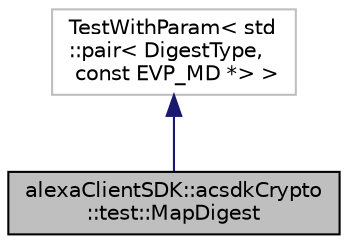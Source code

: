 digraph "alexaClientSDK::acsdkCrypto::test::MapDigest"
{
  edge [fontname="Helvetica",fontsize="10",labelfontname="Helvetica",labelfontsize="10"];
  node [fontname="Helvetica",fontsize="10",shape=record];
  Node2 [label="alexaClientSDK::acsdkCrypto\l::test::MapDigest",height=0.2,width=0.4,color="black", fillcolor="grey75", style="filled", fontcolor="black"];
  Node3 -> Node2 [dir="back",color="midnightblue",fontsize="10",style="solid",fontname="Helvetica"];
  Node3 [label="TestWithParam\< std\l::pair\< DigestType,\l const EVP_MD *\> \>",height=0.2,width=0.4,color="grey75", fillcolor="white", style="filled"];
}
